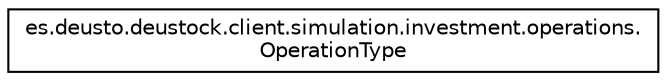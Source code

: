 digraph "Graphical Class Hierarchy"
{
 // LATEX_PDF_SIZE
  edge [fontname="Helvetica",fontsize="10",labelfontname="Helvetica",labelfontsize="10"];
  node [fontname="Helvetica",fontsize="10",shape=record];
  rankdir="LR";
  Node0 [label="es.deusto.deustock.client.simulation.investment.operations.\lOperationType",height=0.2,width=0.4,color="black", fillcolor="white", style="filled",URL="$enumes_1_1deusto_1_1deustock_1_1client_1_1simulation_1_1investment_1_1operations_1_1_operation_type.html",tooltip=" "];
}
